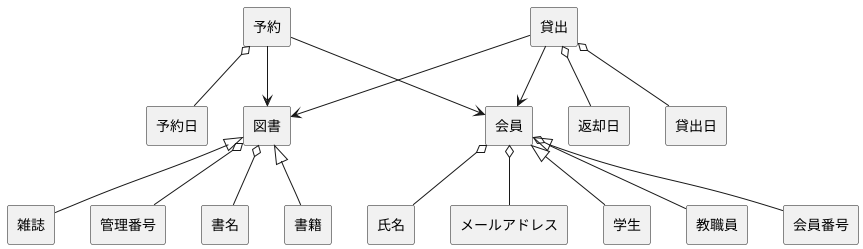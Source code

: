 @startuml 図書館システムドメインモデル図
skinparam componentStyle rectangle

' 会員関連
[会員] <|-- [学生]
[会員] <|-- [教職員]
[会員] o-- [会員番号]
[会員] o-- [氏名]
[会員] o-- [メールアドレス]

' 図書関連
[図書] <|-- [書籍]
[図書] <|-- [雑誌]
[図書] o-- [管理番号]
[図書] o-- [書名]

' 貸出関連
[貸出] o-- [貸出日]
[貸出] o-- [返却日]
[貸出] --> [会員]
[貸出] --> [図書]

' 予約関連
[予約] o-- [予約日]
[予約] --> [会員]
[予約] --> [図書]

@enduml

